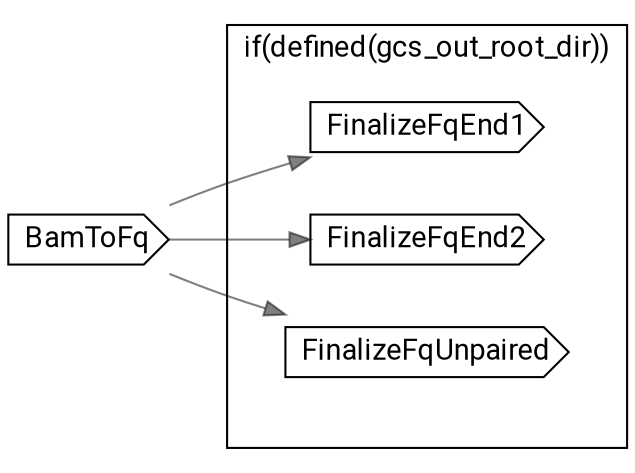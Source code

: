 // SRBamToFq
digraph {
	compound=true rankdir=LR
	node [fontname=Roboto]
	edge [color="#00000080"]
	"call-BamToFq" [label=BamToFq shape=cds]
	subgraph "cluster-if-L30C5" {
		fontname=Roboto label="if(defined(gcs_out_root_dir))" rank=same
		"call-FinalizeFqEnd1" [label=FinalizeFqEnd1 shape=cds]
		"call-FinalizeFqEnd2" [label=FinalizeFqEnd2 shape=cds]
		"call-FinalizeFqUnpaired" [label=FinalizeFqUnpaired shape=cds]
		"if-L30C5" [label="" height=0 margin=0 style=invis width=0]
	}
	"call-BamToFq" -> "call-FinalizeFqEnd1"
	"call-BamToFq" -> "call-FinalizeFqEnd2"
	"call-BamToFq" -> "call-FinalizeFqUnpaired"
}
